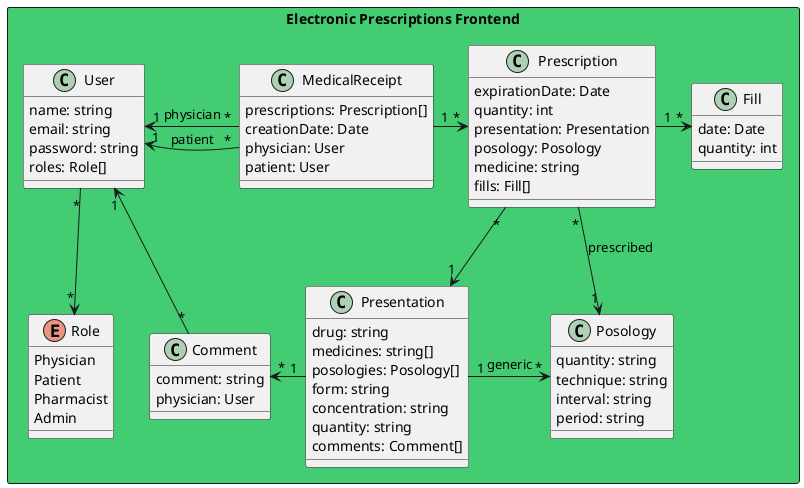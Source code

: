 @startuml "domain_model_it3"

package "Electronic Prescriptions Frontend" <<rectangle>> #43CC72 {
    
    class User {
        name: string
        email: string
        password: string
        roles: Role[]
    }
    enum Role {
        Physician
        Patient
        Pharmacist
        Admin
    }
    class MedicalReceipt {
        prescriptions: Prescription[]
        creationDate: Date
        physician: User
        patient: User
    }
    class Prescription {
        expirationDate: Date
        quantity: int
        presentation: Presentation
        posology: Posology
        medicine: string
        fills: Fill[]
    }
    class Fill {
        date: Date
        quantity: int
    }
    class Presentation {
        drug: string
        medicines: string[]
        posologies: Posology[]
        form: string
        concentration: string
        quantity: string
        comments: Comment[]
    }
    class Posology {
        quantity: string
        technique: string
        interval: string
        period: string
    }
    class Comment {
        comment: string
        physician: User
    }
}

User "1" <- "*" MedicalReceipt : physician
User "1" <- "*" MedicalReceipt : patient
MedicalReceipt "1" -> "*" Prescription
User "1" <-- "*" Comment
User "*" --> "*" Role
Role -[hidden] Comment
Comment "*" <- "1" Presentation
Presentation "1" -> "*" Posology : generic
Prescription "*" --> "1" Presentation
Prescription "1" -> "*" Fill
Prescription "*" --> "1" Posology : prescribed
@enduml